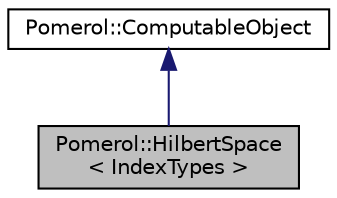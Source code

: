 digraph "Pomerol::HilbertSpace&lt; IndexTypes &gt;"
{
  edge [fontname="Helvetica",fontsize="10",labelfontname="Helvetica",labelfontsize="10"];
  node [fontname="Helvetica",fontsize="10",shape=record];
  Node0 [label="Pomerol::HilbertSpace\l\< IndexTypes \>",height=0.2,width=0.4,color="black", fillcolor="grey75", style="filled", fontcolor="black"];
  Node1 -> Node0 [dir="back",color="midnightblue",fontsize="10",style="solid",fontname="Helvetica"];
  Node1 [label="Pomerol::ComputableObject",height=0.2,width=0.4,color="black", fillcolor="white", style="filled",URL="$struct_pomerol_1_1_computable_object.html",tooltip="A base class for computable objects. "];
}
